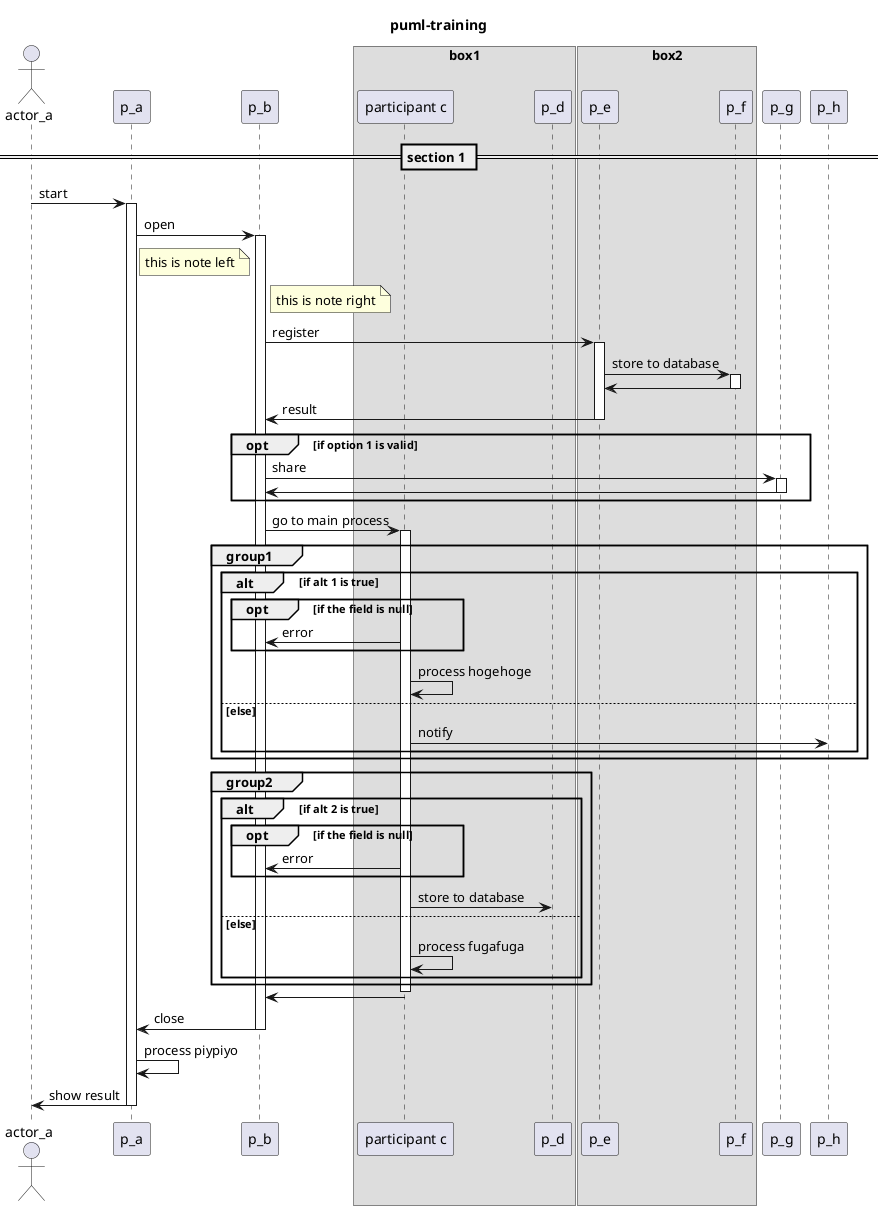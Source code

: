 @startuml uml1

title puml-training

actor actor_a
participant p_a
participant p_b
box box1
participant "participant c" as p_c
participant p_d
endbox
box box2
participant p_e
participant p_f
endbox
participant p_g
participant p_h

== section 1 ==

actor_a -> p_a : start
activate p_a
  p_a -> p_b : open
  note left p_b : this is note left
  note right p_b : this is note right
  activate p_b
    p_b -> p_e : register
    activate p_e
      p_e -> p_f : store to database
      activate p_f
        p_f -> p_e
      deactivate p_f
      p_e -> p_b : result
    deactivate p_e

    opt if option 1 is valid
      p_b -> p_g : share
      activate p_g
        p_g -> p_b
      deactivate p_g
    end opt

    p_b -> p_c : go to main process

    activate p_c
      group group1
        alt if alt 1 is true
          opt if the field is null
            p_c -> p_b : error
          end opt
          p_c -> p_c : process hogehoge
        else else
          p_c -> p_h : notify
        end alt
      end group

      group group2
        alt if alt 2 is true
          opt if the field is null
            p_c -> p_b : error
          end opt
          p_c -> p_d : store to database
        else else
          p_c -> p_c : process fugafuga
        end alt
      end group
    deactivate p_c

    p_c -> p_b
    p_b -> p_a : close
  deactivate p_b
p_a -> p_a : process piypiyo
p_a -> actor_a : show result
deactivate p_a

@enduml
